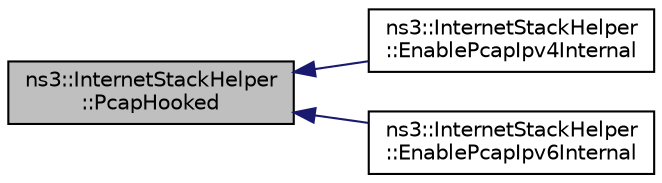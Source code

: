 digraph "ns3::InternetStackHelper::PcapHooked"
{
  edge [fontname="Helvetica",fontsize="10",labelfontname="Helvetica",labelfontsize="10"];
  node [fontname="Helvetica",fontsize="10",shape=record];
  rankdir="LR";
  Node1 [label="ns3::InternetStackHelper\l::PcapHooked",height=0.2,width=0.4,color="black", fillcolor="grey75", style="filled", fontcolor="black"];
  Node1 -> Node2 [dir="back",color="midnightblue",fontsize="10",style="solid"];
  Node2 [label="ns3::InternetStackHelper\l::EnablePcapIpv4Internal",height=0.2,width=0.4,color="black", fillcolor="white", style="filled",URL="$da/d33/classns3_1_1InternetStackHelper.html#aec9bacdd0e3902ad274270d914fdee23",tooltip="Enable pcap output the indicated Ipv4 and interface pair. "];
  Node1 -> Node3 [dir="back",color="midnightblue",fontsize="10",style="solid"];
  Node3 [label="ns3::InternetStackHelper\l::EnablePcapIpv6Internal",height=0.2,width=0.4,color="black", fillcolor="white", style="filled",URL="$da/d33/classns3_1_1InternetStackHelper.html#a2ddebb75d6e8ce2c2b1b6fb55016ec00",tooltip="Enable pcap output the indicated Ipv6 and interface pair. "];
}
